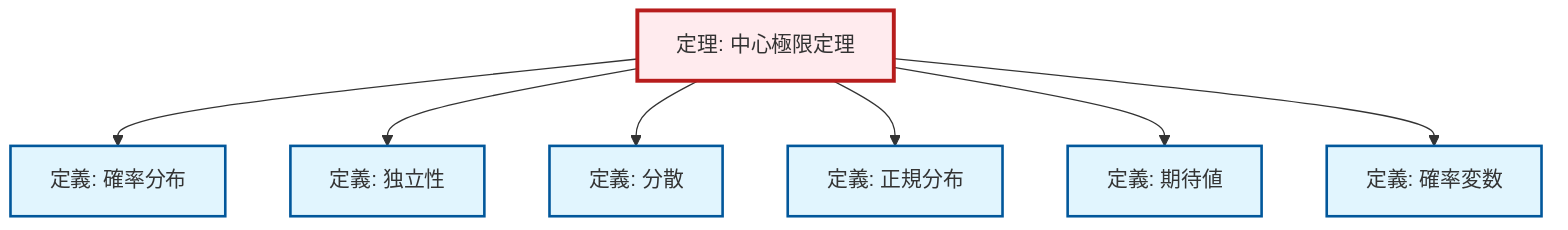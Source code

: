 graph TD
    classDef definition fill:#e1f5fe,stroke:#01579b,stroke-width:2px
    classDef theorem fill:#f3e5f5,stroke:#4a148c,stroke-width:2px
    classDef axiom fill:#fff3e0,stroke:#e65100,stroke-width:2px
    classDef example fill:#e8f5e9,stroke:#1b5e20,stroke-width:2px
    classDef current fill:#ffebee,stroke:#b71c1c,stroke-width:3px
    def-probability-distribution["定義: 確率分布"]:::definition
    def-expectation["定義: 期待値"]:::definition
    def-random-variable["定義: 確率変数"]:::definition
    def-independence["定義: 独立性"]:::definition
    def-normal-distribution["定義: 正規分布"]:::definition
    thm-central-limit["定理: 中心極限定理"]:::theorem
    def-variance["定義: 分散"]:::definition
    thm-central-limit --> def-probability-distribution
    thm-central-limit --> def-independence
    thm-central-limit --> def-variance
    thm-central-limit --> def-normal-distribution
    thm-central-limit --> def-expectation
    thm-central-limit --> def-random-variable
    class thm-central-limit current
